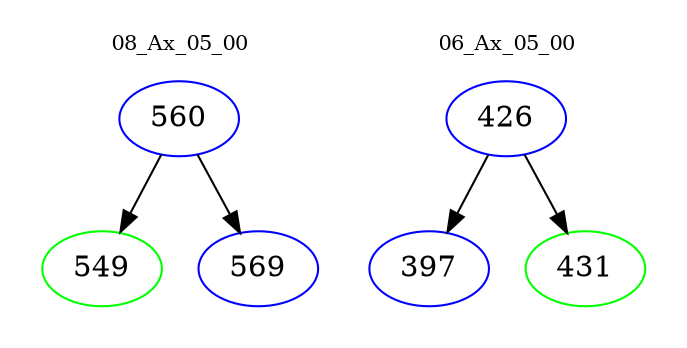digraph{
subgraph cluster_0 {
color = white
label = "08_Ax_05_00";
fontsize=10;
T0_560 [label="560", color="blue"]
T0_560 -> T0_549 [color="black"]
T0_549 [label="549", color="green"]
T0_560 -> T0_569 [color="black"]
T0_569 [label="569", color="blue"]
}
subgraph cluster_1 {
color = white
label = "06_Ax_05_00";
fontsize=10;
T1_426 [label="426", color="blue"]
T1_426 -> T1_397 [color="black"]
T1_397 [label="397", color="blue"]
T1_426 -> T1_431 [color="black"]
T1_431 [label="431", color="green"]
}
}
